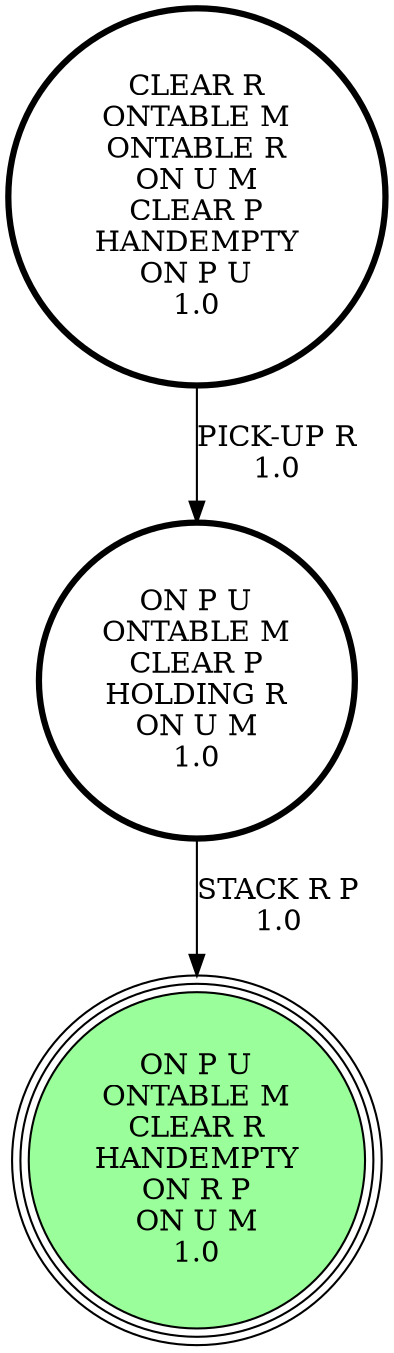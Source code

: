 digraph {
"CLEAR R\nONTABLE M\nONTABLE R\nON U M\nCLEAR P\nHANDEMPTY\nON P U\n1.0\n" -> "ON P U\nONTABLE M\nCLEAR P\nHOLDING R\nON U M\n1.0\n"[label="PICK-UP R\n1.0\n"];
"ON P U\nONTABLE M\nCLEAR P\nHOLDING R\nON U M\n1.0\n" -> "ON P U\nONTABLE M\nCLEAR R\nHANDEMPTY\nON R P\nON U M\n1.0\n"[label="STACK R P\n1.0\n"];
"ON P U\nONTABLE M\nCLEAR R\nHANDEMPTY\nON R P\nON U M\n1.0\n" [shape=circle, style=filled, fillcolor=palegreen1, peripheries=3];
"ON P U\nONTABLE M\nCLEAR R\nHANDEMPTY\nON R P\nON U M\n1.0\n" [shape=circle, style=filled, fillcolor=palegreen1, peripheries=3];
"CLEAR R\nONTABLE M\nONTABLE R\nON U M\nCLEAR P\nHANDEMPTY\nON P U\n1.0\n" [shape=circle, penwidth=3];
"ON P U\nONTABLE M\nCLEAR P\nHOLDING R\nON U M\n1.0\n" [shape=circle, penwidth=3];
}
